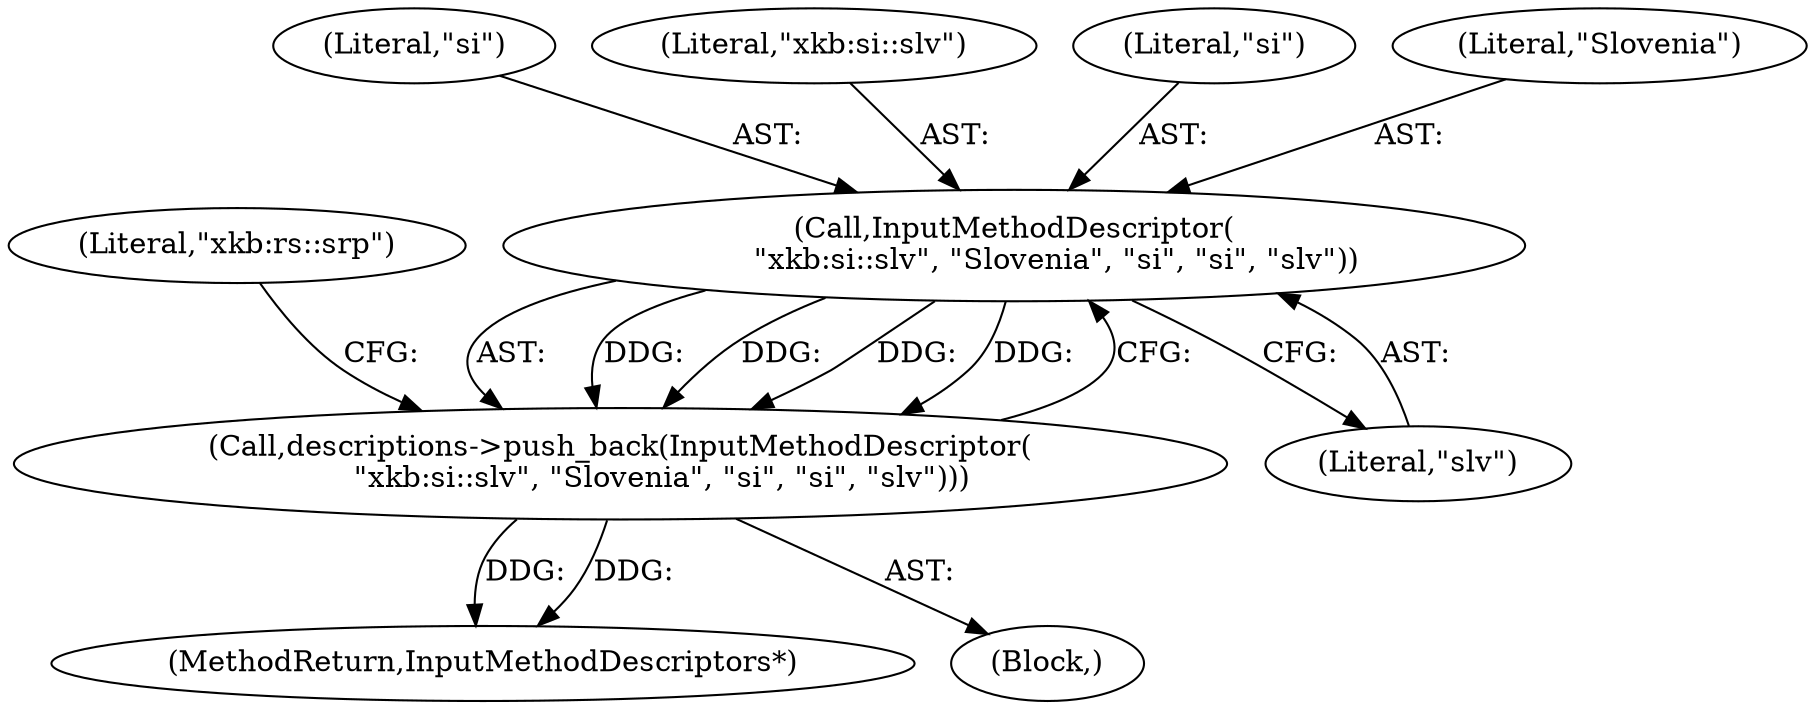digraph "1_Chrome_dc7b094a338c6c521f918f478e993f0f74bbea0d_12@del" {
"1000552" [label="(Call,InputMethodDescriptor(\n         \"xkb:si::slv\", \"Slovenia\", \"si\", \"si\", \"slv\"))"];
"1000551" [label="(Call,descriptions->push_back(InputMethodDescriptor(\n         \"xkb:si::slv\", \"Slovenia\", \"si\", \"si\", \"slv\")))"];
"1000581" [label="(MethodReturn,InputMethodDescriptors*)"];
"1000552" [label="(Call,InputMethodDescriptor(\n         \"xkb:si::slv\", \"Slovenia\", \"si\", \"si\", \"slv\"))"];
"1000557" [label="(Literal,\"slv\")"];
"1000556" [label="(Literal,\"si\")"];
"1000553" [label="(Literal,\"xkb:si::slv\")"];
"1000551" [label="(Call,descriptions->push_back(InputMethodDescriptor(\n         \"xkb:si::slv\", \"Slovenia\", \"si\", \"si\", \"slv\")))"];
"1000555" [label="(Literal,\"si\")"];
"1000554" [label="(Literal,\"Slovenia\")"];
"1000560" [label="(Literal,\"xkb:rs::srp\")"];
"1000101" [label="(Block,)"];
"1000552" -> "1000551"  [label="AST: "];
"1000552" -> "1000557"  [label="CFG: "];
"1000553" -> "1000552"  [label="AST: "];
"1000554" -> "1000552"  [label="AST: "];
"1000555" -> "1000552"  [label="AST: "];
"1000556" -> "1000552"  [label="AST: "];
"1000557" -> "1000552"  [label="AST: "];
"1000551" -> "1000552"  [label="CFG: "];
"1000552" -> "1000551"  [label="DDG: "];
"1000552" -> "1000551"  [label="DDG: "];
"1000552" -> "1000551"  [label="DDG: "];
"1000552" -> "1000551"  [label="DDG: "];
"1000551" -> "1000101"  [label="AST: "];
"1000560" -> "1000551"  [label="CFG: "];
"1000551" -> "1000581"  [label="DDG: "];
"1000551" -> "1000581"  [label="DDG: "];
}
